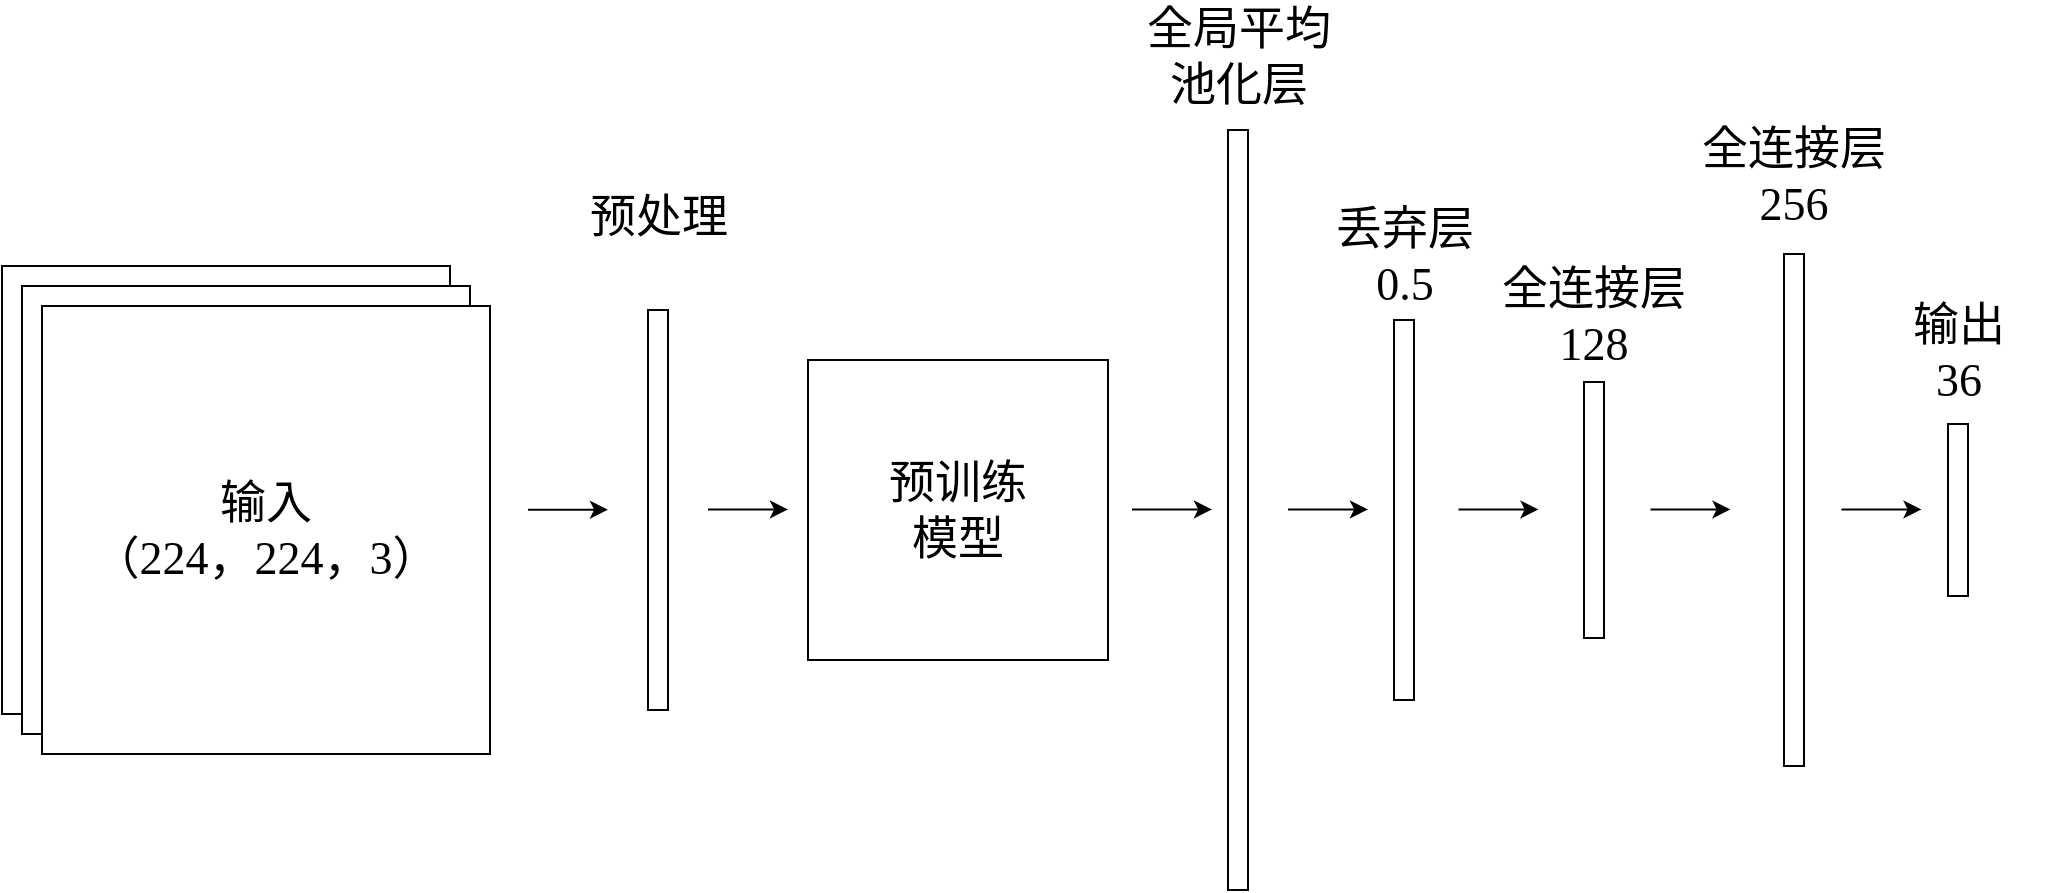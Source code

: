 <mxfile version="27.0.5">
  <diagram name="第 1 页" id="A8gfw-hr5cQf_k9Pkr5Y">
    <mxGraphModel dx="2181" dy="829" grid="1" gridSize="10" guides="1" tooltips="1" connect="1" arrows="1" fold="1" page="1" pageScale="1" pageWidth="827" pageHeight="1169" math="0" shadow="0">
      <root>
        <mxCell id="0" />
        <mxCell id="1" parent="0" />
        <mxCell id="sXD7DO24lxWrW15S7Pkw-1" value="" style="rounded=0;whiteSpace=wrap;html=1;fontFamily=Times New Roman;fontSize=27;" parent="1" vertex="1">
          <mxGeometry x="-33" y="320" width="224" height="224" as="geometry" />
        </mxCell>
        <mxCell id="sXD7DO24lxWrW15S7Pkw-2" value="" style="rounded=0;whiteSpace=wrap;html=1;fontFamily=Times New Roman;fontSize=27;" parent="1" vertex="1">
          <mxGeometry x="-23" y="330" width="224" height="224" as="geometry" />
        </mxCell>
        <mxCell id="sXD7DO24lxWrW15S7Pkw-3" value="输入&lt;br&gt;&lt;div&gt;（224，224，3）&lt;/div&gt;" style="rounded=0;whiteSpace=wrap;html=1;fontSize=23;fontFamily=Times New Roman;" parent="1" vertex="1">
          <mxGeometry x="-13" y="340" width="224" height="224" as="geometry" />
        </mxCell>
        <mxCell id="sXD7DO24lxWrW15S7Pkw-4" value="预训练&lt;div&gt;模型&lt;/div&gt;" style="rounded=0;whiteSpace=wrap;html=1;fontSize=23;fontFamily=Times New Roman;" parent="1" vertex="1">
          <mxGeometry x="370" y="367" width="150" height="150" as="geometry" />
        </mxCell>
        <mxCell id="sXD7DO24lxWrW15S7Pkw-5" value="" style="rounded=0;whiteSpace=wrap;html=1;fontFamily=Times New Roman;fontSize=27;" parent="1" vertex="1">
          <mxGeometry x="580" y="252" width="10" height="380" as="geometry" />
        </mxCell>
        <mxCell id="sXD7DO24lxWrW15S7Pkw-6" value="" style="rounded=0;whiteSpace=wrap;html=1;fontFamily=Times New Roman;fontSize=27;" parent="1" vertex="1">
          <mxGeometry x="858" y="314" width="10" height="256" as="geometry" />
        </mxCell>
        <mxCell id="sXD7DO24lxWrW15S7Pkw-9" value="&lt;div&gt;全局平均&lt;/div&gt;&lt;div&gt;池化层&lt;/div&gt;" style="text;html=1;align=center;verticalAlign=middle;whiteSpace=wrap;rounded=0;fontSize=23;fontFamily=Times New Roman;" parent="1" vertex="1">
          <mxGeometry x="512.5" y="200" width="145" height="30" as="geometry" />
        </mxCell>
        <mxCell id="sXD7DO24lxWrW15S7Pkw-11" value="全连接层&lt;br&gt;&lt;div&gt;256&lt;/div&gt;" style="text;html=1;align=center;verticalAlign=middle;whiteSpace=wrap;rounded=0;fontSize=23;fontFamily=Times New Roman;" parent="1" vertex="1">
          <mxGeometry x="799.25" y="260" width="127.5" height="30" as="geometry" />
        </mxCell>
        <mxCell id="sXD7DO24lxWrW15S7Pkw-12" value="" style="rounded=0;whiteSpace=wrap;html=1;fontFamily=Times New Roman;fontSize=27;" parent="1" vertex="1">
          <mxGeometry x="940" y="399" width="10" height="86" as="geometry" />
        </mxCell>
        <mxCell id="sXD7DO24lxWrW15S7Pkw-14" value="输出&lt;br&gt;&lt;div&gt;36&lt;/div&gt;" style="text;html=1;align=center;verticalAlign=middle;whiteSpace=wrap;rounded=0;fontSize=23;fontFamily=Times New Roman;" parent="1" vertex="1">
          <mxGeometry x="902.5" y="348" width="85" height="30" as="geometry" />
        </mxCell>
        <mxCell id="unxIJNK9Pax7AEAtR1sh-1" value="" style="rounded=0;whiteSpace=wrap;html=1;fontFamily=Times New Roman;fontSize=27;" parent="1" vertex="1">
          <mxGeometry x="758" y="378" width="10" height="128" as="geometry" />
        </mxCell>
        <mxCell id="unxIJNK9Pax7AEAtR1sh-2" value="全连接层&lt;br&gt;&lt;div&gt;128&lt;/div&gt;" style="text;html=1;align=center;verticalAlign=middle;whiteSpace=wrap;rounded=0;fontSize=23;fontFamily=Times New Roman;" parent="1" vertex="1">
          <mxGeometry x="699.25" y="330" width="127.5" height="30" as="geometry" />
        </mxCell>
        <mxCell id="Zha8jt2B-QvJhp6QKBeR-2" value="" style="rounded=0;whiteSpace=wrap;html=1;fontFamily=Times New Roman;fontSize=27;" parent="1" vertex="1">
          <mxGeometry x="663" y="347" width="10" height="190" as="geometry" />
        </mxCell>
        <mxCell id="Zha8jt2B-QvJhp6QKBeR-6" value="&lt;div&gt;丢弃层&lt;/div&gt;&lt;div&gt;0.5&lt;/div&gt;" style="text;html=1;align=center;verticalAlign=middle;whiteSpace=wrap;rounded=0;fontSize=23;fontFamily=Times New Roman;" parent="1" vertex="1">
          <mxGeometry x="595.5" y="300" width="145" height="30" as="geometry" />
        </mxCell>
        <mxCell id="Zha8jt2B-QvJhp6QKBeR-7" value="" style="endArrow=classic;html=1;rounded=0;" parent="1" edge="1">
          <mxGeometry width="50" height="50" relative="1" as="geometry">
            <mxPoint x="320" y="441.71" as="sourcePoint" />
            <mxPoint x="360" y="441.71" as="targetPoint" />
          </mxGeometry>
        </mxCell>
        <mxCell id="Zha8jt2B-QvJhp6QKBeR-8" value="" style="endArrow=classic;html=1;rounded=0;" parent="1" edge="1">
          <mxGeometry width="50" height="50" relative="1" as="geometry">
            <mxPoint x="532" y="441.71" as="sourcePoint" />
            <mxPoint x="572" y="441.71" as="targetPoint" />
          </mxGeometry>
        </mxCell>
        <mxCell id="Zha8jt2B-QvJhp6QKBeR-9" value="" style="endArrow=classic;html=1;rounded=0;" parent="1" edge="1">
          <mxGeometry width="50" height="50" relative="1" as="geometry">
            <mxPoint x="610" y="441.71" as="sourcePoint" />
            <mxPoint x="650" y="441.71" as="targetPoint" />
          </mxGeometry>
        </mxCell>
        <mxCell id="Zha8jt2B-QvJhp6QKBeR-10" value="" style="endArrow=classic;html=1;rounded=0;" parent="1" edge="1">
          <mxGeometry width="50" height="50" relative="1" as="geometry">
            <mxPoint x="695.25" y="441.71" as="sourcePoint" />
            <mxPoint x="735.25" y="441.71" as="targetPoint" />
          </mxGeometry>
        </mxCell>
        <mxCell id="Zha8jt2B-QvJhp6QKBeR-11" value="" style="endArrow=classic;html=1;rounded=0;" parent="1" edge="1">
          <mxGeometry width="50" height="50" relative="1" as="geometry">
            <mxPoint x="791.25" y="441.71" as="sourcePoint" />
            <mxPoint x="831.25" y="441.71" as="targetPoint" />
          </mxGeometry>
        </mxCell>
        <mxCell id="Zha8jt2B-QvJhp6QKBeR-12" value="" style="endArrow=classic;html=1;rounded=0;" parent="1" edge="1">
          <mxGeometry width="50" height="50" relative="1" as="geometry">
            <mxPoint x="886.75" y="441.71" as="sourcePoint" />
            <mxPoint x="926.75" y="441.71" as="targetPoint" />
          </mxGeometry>
        </mxCell>
        <mxCell id="6yNB4nES9IeUyzBHHDPZ-1" value="" style="rounded=0;whiteSpace=wrap;html=1;fontFamily=Times New Roman;fontSize=27;" vertex="1" parent="1">
          <mxGeometry x="290" y="342" width="10" height="200" as="geometry" />
        </mxCell>
        <mxCell id="6yNB4nES9IeUyzBHHDPZ-2" value="&lt;div&gt;预处理&lt;/div&gt;" style="text;html=1;align=center;verticalAlign=middle;whiteSpace=wrap;rounded=0;fontSize=23;fontFamily=Times New Roman;" vertex="1" parent="1">
          <mxGeometry x="222.5" y="280" width="145" height="30" as="geometry" />
        </mxCell>
        <mxCell id="6yNB4nES9IeUyzBHHDPZ-3" value="" style="endArrow=classic;html=1;rounded=0;" edge="1" parent="1">
          <mxGeometry width="50" height="50" relative="1" as="geometry">
            <mxPoint x="230" y="441.83" as="sourcePoint" />
            <mxPoint x="270" y="441.83" as="targetPoint" />
          </mxGeometry>
        </mxCell>
      </root>
    </mxGraphModel>
  </diagram>
</mxfile>

